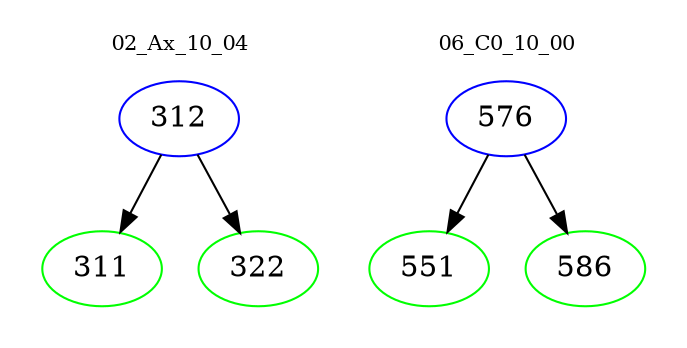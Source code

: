 digraph{
subgraph cluster_0 {
color = white
label = "02_Ax_10_04";
fontsize=10;
T0_312 [label="312", color="blue"]
T0_312 -> T0_311 [color="black"]
T0_311 [label="311", color="green"]
T0_312 -> T0_322 [color="black"]
T0_322 [label="322", color="green"]
}
subgraph cluster_1 {
color = white
label = "06_C0_10_00";
fontsize=10;
T1_576 [label="576", color="blue"]
T1_576 -> T1_551 [color="black"]
T1_551 [label="551", color="green"]
T1_576 -> T1_586 [color="black"]
T1_586 [label="586", color="green"]
}
}
